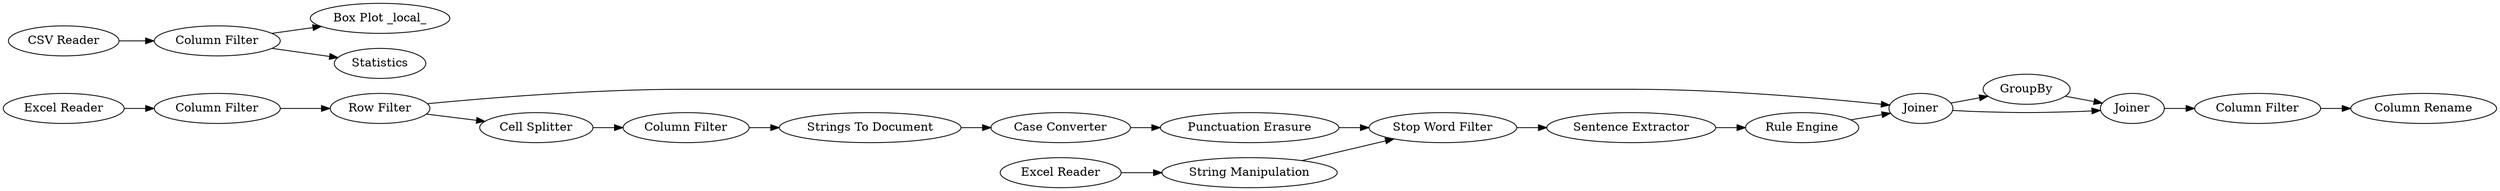 digraph {
	7 -> 8
	8 -> 9
	29 -> 26
	26 -> 30
	25 -> 29
	2 -> 4
	18 -> 19
	20 -> 23
	30 -> 31
	31 -> 32
	29 -> 30
	17 -> 18
	1 -> 2
	15 -> 16
	22 -> 20
	9 -> 29
	24 -> 22
	19 -> 20
	23 -> 25
	9 -> 15
	2 -> 3
	16 -> 17
	7 [label="Excel Reader"]
	9 [label="Row Filter"]
	18 [label="Case Converter"]
	26 [label=GroupBy]
	8 [label="Column Filter"]
	32 [label="Column Rename"]
	17 [label="Strings To Document"]
	3 [label=Statistics]
	19 [label="Punctuation Erasure"]
	24 [label="Excel Reader"]
	31 [label="Column Filter"]
	15 [label="Cell Splitter"]
	25 [label="Rule Engine"]
	16 [label="Column Filter"]
	1 [label="CSV Reader"]
	22 [label="String Manipulation"]
	23 [label="Sentence Extractor"]
	4 [label="Box Plot _local_"]
	20 [label="Stop Word Filter"]
	29 [label=Joiner]
	30 [label=Joiner]
	2 [label="Column Filter"]
	rankdir=LR
}
